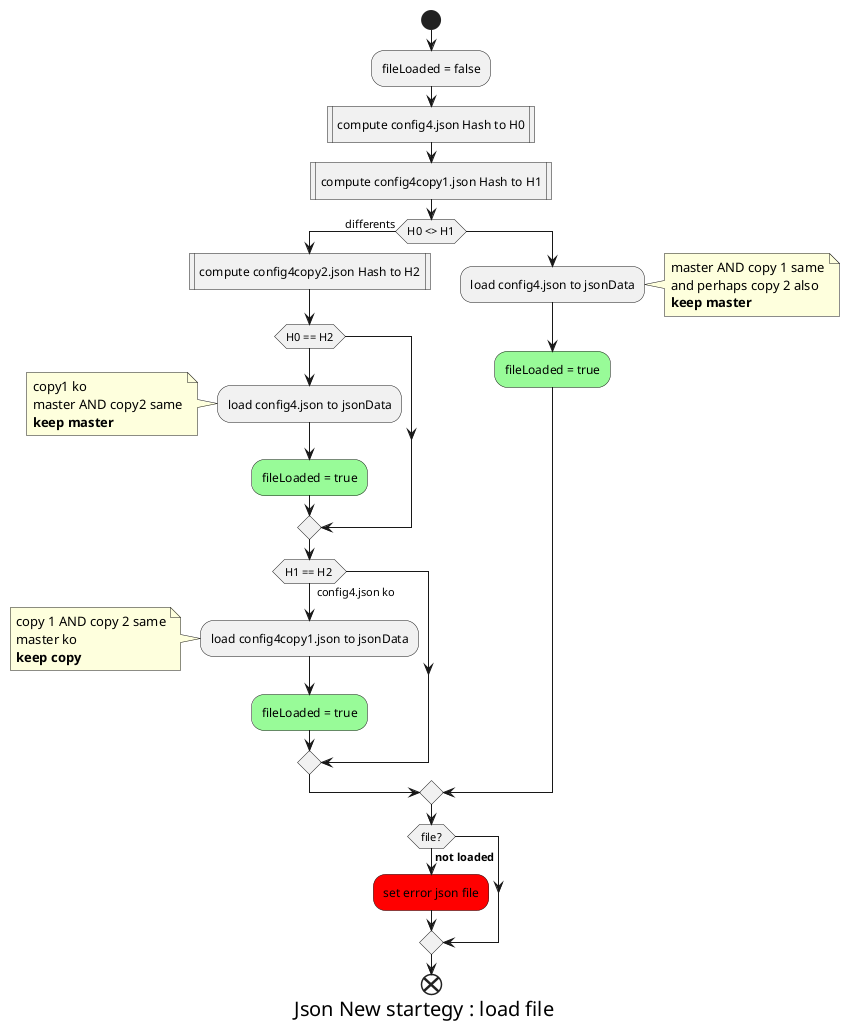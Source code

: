 @startuml

<style>
caption {
FontSize 20
}
</style>

caption Json New startegy : load file

start
'skinparam ConditionEndStyle hline

:fileLoaded = false;

:compute config4.json Hash to H0|
:compute config4copy1.json Hash to H1|

if (H0 <> H1) then (differents)
    :compute config4copy2.json Hash to H2|
    if (H0 == H2) then
        :load config4.json to jsonData;
        note left
            copy1 ko
            master AND copy2 same
            <b>keep master
        end note
        #palegreen:fileLoaded = true;
    endif
    if (H1 == H2 ) then ( config4.json ko) 
        :load config4copy1.json to jsonData;
        note left
            copy 1 AND copy 2 same
            master ko 
            <b>keep copy
        end note
        #palegreen:fileLoaded = true;
    endif
else
    :load config4.json to jsonData;
    note right
        master AND copy 1 same
        and perhaps copy 2 also
        <b>keep master
    end note
    #palegreen:fileLoaded = true;
endif

if (file?) is (<b>not loaded) then
#red:set error json file;
endif

end

@enduml